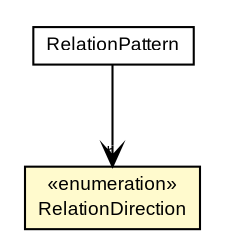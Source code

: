#!/usr/local/bin/dot
#
# Class diagram 
# Generated by UmlGraph version 4.9 (http://www.spinellis.gr/sw/umlgraph)
#

digraph G {
	edge [fontname="arial",fontsize=10,labelfontname="arial",labelfontsize=10];
	node [fontname="arial",fontsize=10,shape=plaintext];
	// gr.spinellis.umlgraph.doclet.RelationPattern
	c522 [label=<<table border="0" cellborder="1" cellspacing="0" cellpadding="2" port="p" href="./RelationPattern.html">
		<tr><td><table border="0" cellspacing="0" cellpadding="1">
			<tr><td> RelationPattern </td></tr>
		</table></td></tr>
		</table>>, fontname="arial", fontcolor="black", fontsize=9.0];
	// gr.spinellis.umlgraph.doclet.RelationDirection
	c523 [label=<<table border="0" cellborder="1" cellspacing="0" cellpadding="2" port="p" bgcolor="lemonChiffon" href="./RelationDirection.html">
		<tr><td><table border="0" cellspacing="0" cellpadding="1">
			<tr><td> &laquo;enumeration&raquo; </td></tr>
			<tr><td> RelationDirection </td></tr>
		</table></td></tr>
		</table>>, fontname="arial", fontcolor="black", fontsize=9.0];
	// gr.spinellis.umlgraph.doclet.RelationPattern NAVASSOC gr.spinellis.umlgraph.doclet.RelationDirection
	c522:p -> c523:p [taillabel="", label="", headlabel="*", fontname="arial", fontcolor="black", fontsize=10.0, color="black", arrowhead=open];
}

